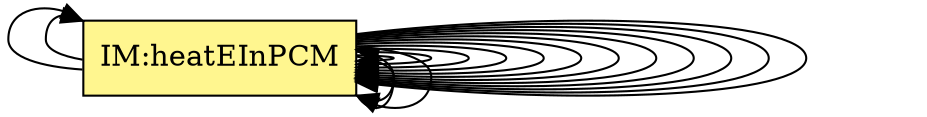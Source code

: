 digraph refvsref {
	theory:sensHeat -> theory:latentHtETM;
	theory:rocTempSimpRC -> theory:consThermECS;
	theory:rocTempSimpRC -> theory:rocTempSimpRC;
	theory:htFluxC -> theory:nwtnCoolingTM;
	theory:htFluxP -> theory:nwtnCoolingTM;
	theory:eBalanceOnWtrRC -> theory:rocTempSimpRC;
	theory:eBalanceOnWtrRC -> theory:htFluxC;
	theory:eBalanceOnWtrRC -> theory:htFluxP;
	theory:eBalanceOnWtrRC -> theory:eBalanceOnWtrRC;
	theory:eBalanceOnWtrRC -> theory:eBalanceOnPCMRC;
	theory:eBalanceOnPCMRC -> theory:rocTempSimpRC;
	theory:eBalanceOnPCMRC -> theory:htFluxP;
	theory:eBalanceOnPCMRC -> theory:eBalanceOnWtrRC;
	theory:eBalanceOnPCMRC -> theory:heatEInPCMRC;
	theory:heatEInWtrIM -> theory:sensHeat;
	theory:heatEInPCMRC -> theory:sensHeat;
	theory:heatEInPCMRC -> theory:latentHtETM;


	theory:consThermECS	[shape=box, color=black, style=filled, fillcolor=pink, label="TM:consThermE"];
	theory:sensHeat	[shape=box, color=black, style=filled, fillcolor=pink, label="TM:sensHtE"];
	theory:latentHtETM	[shape=box, color=black, style=filled, fillcolor=pink, label="TM:latentHtE"];
	theory:nwtnCoolingTM	[shape=box, color=black, style=filled, fillcolor=pink, label="TM:nwtnCooling"];

	subgraph TM {
	rank="same"
	{theory:consThermECS, theory:sensHeat, theory:latentHtETM, theory:nwtnCoolingTM}
	}

	theory:rocTempSimpRC	[shape=box, color=black, style=filled, fillcolor=palegreen, label="GD:rocTempSimp"];
	theory:htFluxC	[shape=box, color=black, style=filled, fillcolor=palegreen, label="GD:htFluxWaterFromCoil"];
	theory:htFluxP	[shape=box, color=black, style=filled, fillcolor=palegreen, label="GD:htFluxPCMFromWater"];

	subgraph GD {
	rank="same"
	{theory:rocTempSimpRC, theory:htFluxC, theory:htFluxP}
	}

	theory:eBalanceOnWtrRC	[shape=box, color=black, style=filled, fillcolor=khaki1, label="IM:eBalanceOnWtr"];
	theory:eBalanceOnPCMRC	[shape=box, color=black, style=filled, fillcolor=khaki1, label="IM:eBalanceOnPCM"];
	theory:heatEInWtrIM	[shape=box, color=black, style=filled, fillcolor=khaki1, label="IM:heatEInWtr"];
	theory:heatEInPCMRC	[shape=box, color=black, style=filled, fillcolor=khaki1, label="IM:heatEInPCM"];

	subgraph IM {
	rank="same"
	{theory:eBalanceOnWtrRC, theory:eBalanceOnPCMRC, theory:heatEInWtrIM, theory:heatEInPCMRC}
	}

}
